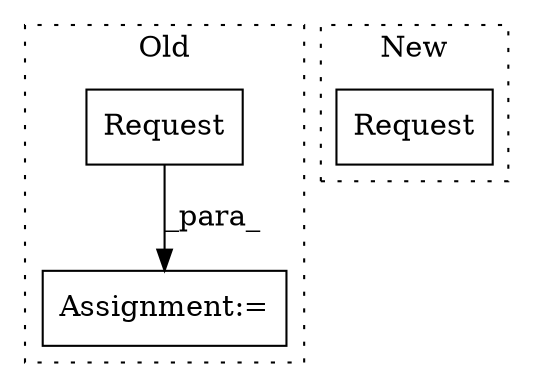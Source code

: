 digraph G {
subgraph cluster0 {
1 [label="Request" a="32" s="40162,40186" l="8,1" shape="box"];
3 [label="Assignment:=" a="7" s="40161" l="1" shape="box"];
label = "Old";
style="dotted";
}
subgraph cluster1 {
2 [label="Request" a="32" s="41216,41288" l="8,1" shape="box"];
label = "New";
style="dotted";
}
1 -> 3 [label="_para_"];
}
